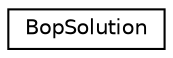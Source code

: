 digraph "Graphical Class Hierarchy"
{
 // LATEX_PDF_SIZE
  edge [fontname="Helvetica",fontsize="10",labelfontname="Helvetica",labelfontsize="10"];
  node [fontname="Helvetica",fontsize="10",shape=record];
  rankdir="LR";
  Node0 [label="BopSolution",height=0.2,width=0.4,color="black", fillcolor="white", style="filled",URL="$classoperations__research_1_1bop_1_1_bop_solution.html",tooltip=" "];
}
